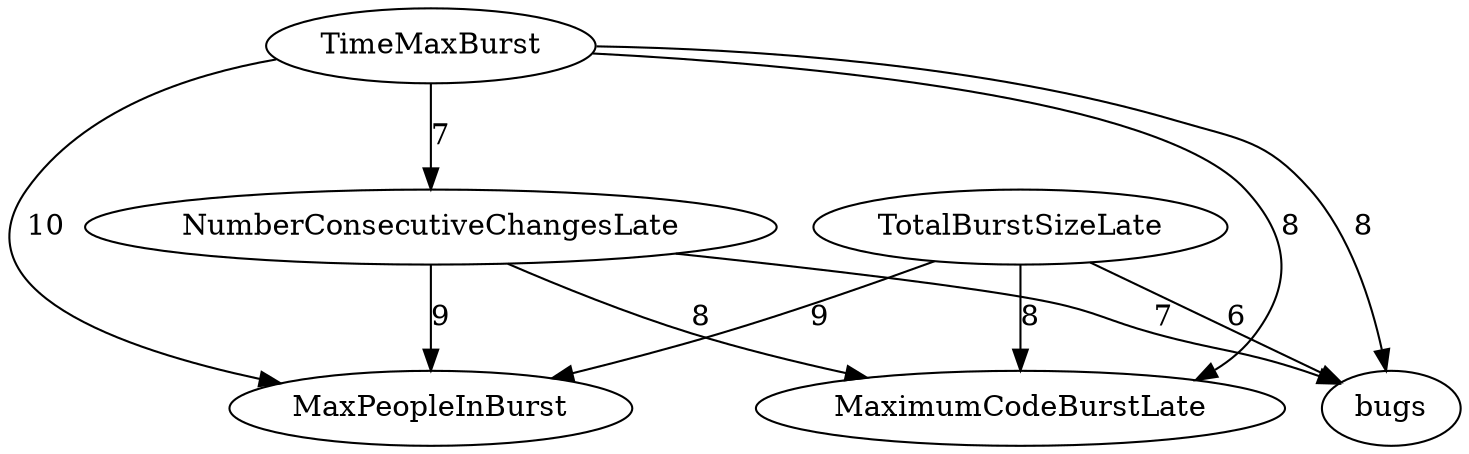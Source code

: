 digraph {
TimeMaxBurst -> MaxPeopleInBurst[label="10",weight="10"];
NumberConsecutiveChangesLate -> MaxPeopleInBurst[label="9",weight="9"];
TotalBurstSizeLate -> MaxPeopleInBurst[label="9",weight="9"];
NumberConsecutiveChangesLate -> MaximumCodeBurstLate[label="8",weight="8"];
TimeMaxBurst -> bugs[label="8",weight="8"];
TotalBurstSizeLate -> MaximumCodeBurstLate[label="8",weight="8"];
TimeMaxBurst -> MaximumCodeBurstLate[label="8",weight="8"];
NumberConsecutiveChangesLate -> bugs[label="7",weight="7"];
TimeMaxBurst -> NumberConsecutiveChangesLate[label="7",weight="7"];
TotalBurstSizeLate -> bugs[label="6",weight="6"];
}